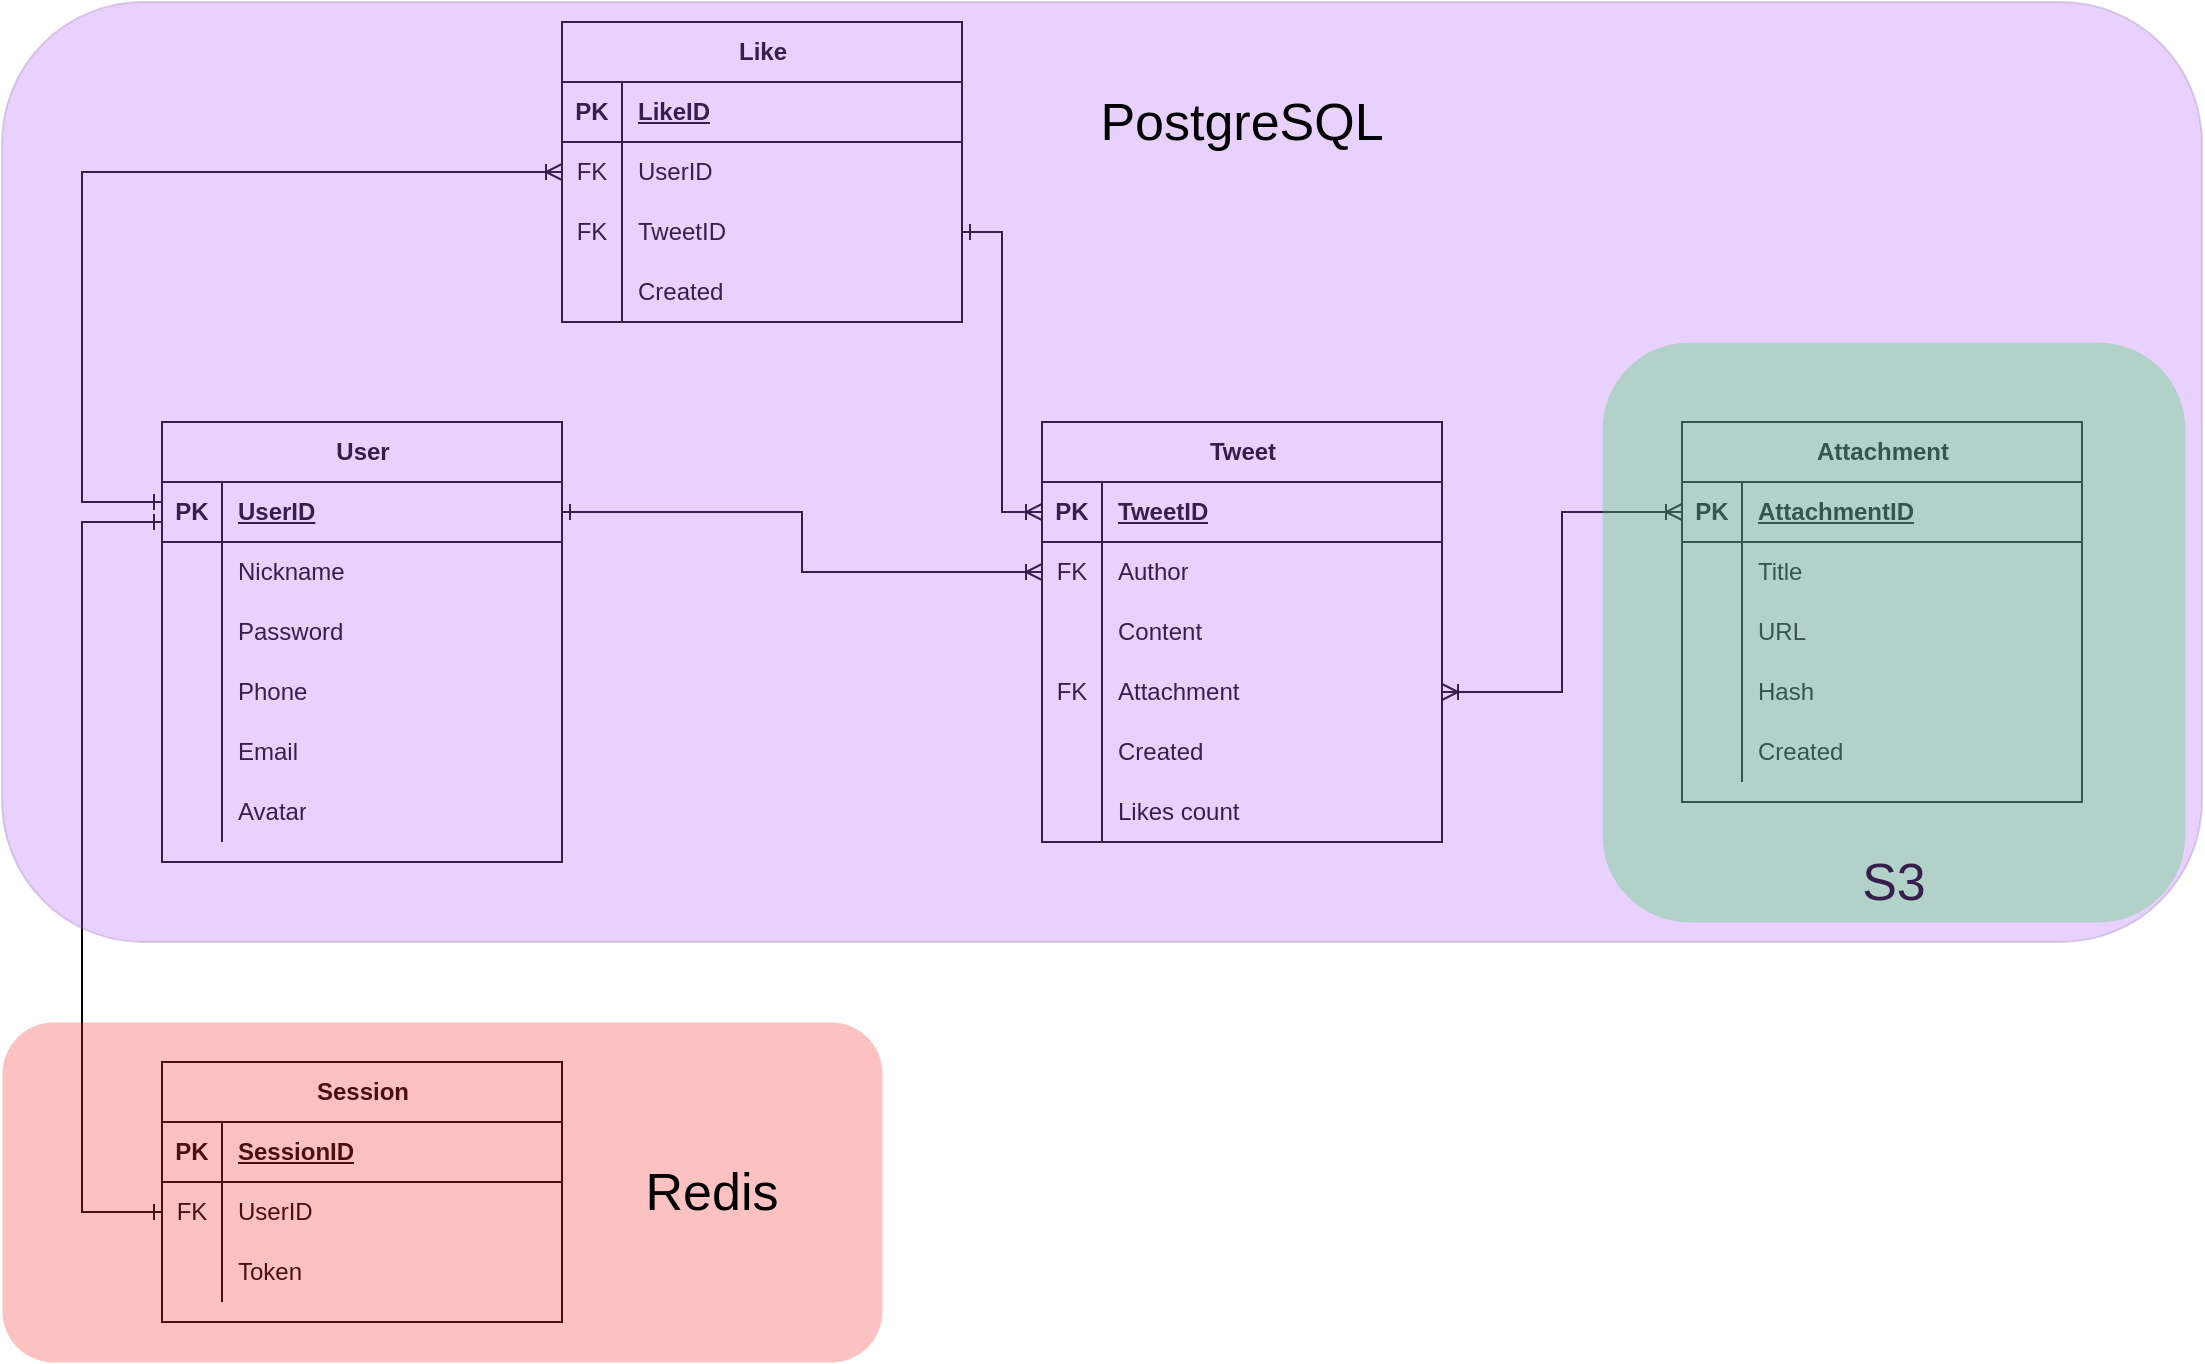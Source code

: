 <mxfile version="21.1.7" type="device" pages="2">
  <diagram name="Page-1" id="AqOe3Q0Q7HEg-Wo7nhUU">
    <mxGraphModel dx="1434" dy="699" grid="1" gridSize="10" guides="1" tooltips="1" connect="1" arrows="1" fold="1" page="1" pageScale="1" pageWidth="827" pageHeight="1169" math="0" shadow="0">
      <root>
        <mxCell id="0" />
        <mxCell id="1" parent="0" />
        <mxCell id="Vz5mIkHJS3hJFLeQVdy0-1" value="User" style="shape=table;startSize=30;container=1;collapsible=1;childLayout=tableLayout;fixedRows=1;rowLines=0;fontStyle=1;align=center;resizeLast=1;html=1;" parent="1" vertex="1">
          <mxGeometry x="80" y="400" width="200" height="220" as="geometry" />
        </mxCell>
        <mxCell id="Vz5mIkHJS3hJFLeQVdy0-2" value="" style="shape=tableRow;horizontal=0;startSize=0;swimlaneHead=0;swimlaneBody=0;fillColor=none;collapsible=0;dropTarget=0;points=[[0,0.5],[1,0.5]];portConstraint=eastwest;top=0;left=0;right=0;bottom=1;" parent="Vz5mIkHJS3hJFLeQVdy0-1" vertex="1">
          <mxGeometry y="30" width="200" height="30" as="geometry" />
        </mxCell>
        <mxCell id="Vz5mIkHJS3hJFLeQVdy0-3" value="PK" style="shape=partialRectangle;connectable=0;fillColor=none;top=0;left=0;bottom=0;right=0;fontStyle=1;overflow=hidden;whiteSpace=wrap;html=1;" parent="Vz5mIkHJS3hJFLeQVdy0-2" vertex="1">
          <mxGeometry width="30" height="30" as="geometry">
            <mxRectangle width="30" height="30" as="alternateBounds" />
          </mxGeometry>
        </mxCell>
        <mxCell id="Vz5mIkHJS3hJFLeQVdy0-4" value="UserID" style="shape=partialRectangle;connectable=0;fillColor=none;top=0;left=0;bottom=0;right=0;align=left;spacingLeft=6;fontStyle=5;overflow=hidden;whiteSpace=wrap;html=1;" parent="Vz5mIkHJS3hJFLeQVdy0-2" vertex="1">
          <mxGeometry x="30" width="170" height="30" as="geometry">
            <mxRectangle width="170" height="30" as="alternateBounds" />
          </mxGeometry>
        </mxCell>
        <mxCell id="Vz5mIkHJS3hJFLeQVdy0-5" value="" style="shape=tableRow;horizontal=0;startSize=0;swimlaneHead=0;swimlaneBody=0;fillColor=none;collapsible=0;dropTarget=0;points=[[0,0.5],[1,0.5]];portConstraint=eastwest;top=0;left=0;right=0;bottom=0;" parent="Vz5mIkHJS3hJFLeQVdy0-1" vertex="1">
          <mxGeometry y="60" width="200" height="30" as="geometry" />
        </mxCell>
        <mxCell id="Vz5mIkHJS3hJFLeQVdy0-6" value="" style="shape=partialRectangle;connectable=0;fillColor=none;top=0;left=0;bottom=0;right=0;editable=1;overflow=hidden;whiteSpace=wrap;html=1;" parent="Vz5mIkHJS3hJFLeQVdy0-5" vertex="1">
          <mxGeometry width="30" height="30" as="geometry">
            <mxRectangle width="30" height="30" as="alternateBounds" />
          </mxGeometry>
        </mxCell>
        <mxCell id="Vz5mIkHJS3hJFLeQVdy0-7" value="Nickname" style="shape=partialRectangle;connectable=0;fillColor=none;top=0;left=0;bottom=0;right=0;align=left;spacingLeft=6;overflow=hidden;whiteSpace=wrap;html=1;" parent="Vz5mIkHJS3hJFLeQVdy0-5" vertex="1">
          <mxGeometry x="30" width="170" height="30" as="geometry">
            <mxRectangle width="170" height="30" as="alternateBounds" />
          </mxGeometry>
        </mxCell>
        <mxCell id="Vz5mIkHJS3hJFLeQVdy0-8" value="" style="shape=tableRow;horizontal=0;startSize=0;swimlaneHead=0;swimlaneBody=0;fillColor=none;collapsible=0;dropTarget=0;points=[[0,0.5],[1,0.5]];portConstraint=eastwest;top=0;left=0;right=0;bottom=0;" parent="Vz5mIkHJS3hJFLeQVdy0-1" vertex="1">
          <mxGeometry y="90" width="200" height="30" as="geometry" />
        </mxCell>
        <mxCell id="Vz5mIkHJS3hJFLeQVdy0-9" value="" style="shape=partialRectangle;connectable=0;fillColor=none;top=0;left=0;bottom=0;right=0;editable=1;overflow=hidden;whiteSpace=wrap;html=1;" parent="Vz5mIkHJS3hJFLeQVdy0-8" vertex="1">
          <mxGeometry width="30" height="30" as="geometry">
            <mxRectangle width="30" height="30" as="alternateBounds" />
          </mxGeometry>
        </mxCell>
        <mxCell id="Vz5mIkHJS3hJFLeQVdy0-10" value="Password" style="shape=partialRectangle;connectable=0;fillColor=none;top=0;left=0;bottom=0;right=0;align=left;spacingLeft=6;overflow=hidden;whiteSpace=wrap;html=1;" parent="Vz5mIkHJS3hJFLeQVdy0-8" vertex="1">
          <mxGeometry x="30" width="170" height="30" as="geometry">
            <mxRectangle width="170" height="30" as="alternateBounds" />
          </mxGeometry>
        </mxCell>
        <mxCell id="Vz5mIkHJS3hJFLeQVdy0-11" value="" style="shape=tableRow;horizontal=0;startSize=0;swimlaneHead=0;swimlaneBody=0;fillColor=none;collapsible=0;dropTarget=0;points=[[0,0.5],[1,0.5]];portConstraint=eastwest;top=0;left=0;right=0;bottom=0;" parent="Vz5mIkHJS3hJFLeQVdy0-1" vertex="1">
          <mxGeometry y="120" width="200" height="30" as="geometry" />
        </mxCell>
        <mxCell id="Vz5mIkHJS3hJFLeQVdy0-12" value="" style="shape=partialRectangle;connectable=0;fillColor=none;top=0;left=0;bottom=0;right=0;editable=1;overflow=hidden;whiteSpace=wrap;html=1;" parent="Vz5mIkHJS3hJFLeQVdy0-11" vertex="1">
          <mxGeometry width="30" height="30" as="geometry">
            <mxRectangle width="30" height="30" as="alternateBounds" />
          </mxGeometry>
        </mxCell>
        <mxCell id="Vz5mIkHJS3hJFLeQVdy0-13" value="Phone" style="shape=partialRectangle;connectable=0;fillColor=none;top=0;left=0;bottom=0;right=0;align=left;spacingLeft=6;overflow=hidden;whiteSpace=wrap;html=1;" parent="Vz5mIkHJS3hJFLeQVdy0-11" vertex="1">
          <mxGeometry x="30" width="170" height="30" as="geometry">
            <mxRectangle width="170" height="30" as="alternateBounds" />
          </mxGeometry>
        </mxCell>
        <mxCell id="Vz5mIkHJS3hJFLeQVdy0-66" value="" style="shape=tableRow;horizontal=0;startSize=0;swimlaneHead=0;swimlaneBody=0;fillColor=none;collapsible=0;dropTarget=0;points=[[0,0.5],[1,0.5]];portConstraint=eastwest;top=0;left=0;right=0;bottom=0;" parent="Vz5mIkHJS3hJFLeQVdy0-1" vertex="1">
          <mxGeometry y="150" width="200" height="30" as="geometry" />
        </mxCell>
        <mxCell id="Vz5mIkHJS3hJFLeQVdy0-67" value="" style="shape=partialRectangle;connectable=0;fillColor=none;top=0;left=0;bottom=0;right=0;editable=1;overflow=hidden;whiteSpace=wrap;html=1;" parent="Vz5mIkHJS3hJFLeQVdy0-66" vertex="1">
          <mxGeometry width="30" height="30" as="geometry">
            <mxRectangle width="30" height="30" as="alternateBounds" />
          </mxGeometry>
        </mxCell>
        <mxCell id="Vz5mIkHJS3hJFLeQVdy0-68" value="Email" style="shape=partialRectangle;connectable=0;fillColor=none;top=0;left=0;bottom=0;right=0;align=left;spacingLeft=6;overflow=hidden;whiteSpace=wrap;html=1;" parent="Vz5mIkHJS3hJFLeQVdy0-66" vertex="1">
          <mxGeometry x="30" width="170" height="30" as="geometry">
            <mxRectangle width="170" height="30" as="alternateBounds" />
          </mxGeometry>
        </mxCell>
        <mxCell id="Vz5mIkHJS3hJFLeQVdy0-69" value="" style="shape=tableRow;horizontal=0;startSize=0;swimlaneHead=0;swimlaneBody=0;fillColor=none;collapsible=0;dropTarget=0;points=[[0,0.5],[1,0.5]];portConstraint=eastwest;top=0;left=0;right=0;bottom=0;" parent="Vz5mIkHJS3hJFLeQVdy0-1" vertex="1">
          <mxGeometry y="180" width="200" height="30" as="geometry" />
        </mxCell>
        <mxCell id="Vz5mIkHJS3hJFLeQVdy0-70" value="" style="shape=partialRectangle;connectable=0;fillColor=none;top=0;left=0;bottom=0;right=0;editable=1;overflow=hidden;whiteSpace=wrap;html=1;" parent="Vz5mIkHJS3hJFLeQVdy0-69" vertex="1">
          <mxGeometry width="30" height="30" as="geometry">
            <mxRectangle width="30" height="30" as="alternateBounds" />
          </mxGeometry>
        </mxCell>
        <mxCell id="Vz5mIkHJS3hJFLeQVdy0-71" value="Avatar" style="shape=partialRectangle;connectable=0;fillColor=none;top=0;left=0;bottom=0;right=0;align=left;spacingLeft=6;overflow=hidden;whiteSpace=wrap;html=1;" parent="Vz5mIkHJS3hJFLeQVdy0-69" vertex="1">
          <mxGeometry x="30" width="170" height="30" as="geometry">
            <mxRectangle width="170" height="30" as="alternateBounds" />
          </mxGeometry>
        </mxCell>
        <mxCell id="Vz5mIkHJS3hJFLeQVdy0-14" value="Tweet" style="shape=table;startSize=30;container=1;collapsible=1;childLayout=tableLayout;fixedRows=1;rowLines=0;fontStyle=1;align=center;resizeLast=1;html=1;" parent="1" vertex="1">
          <mxGeometry x="520" y="400" width="200" height="210" as="geometry" />
        </mxCell>
        <mxCell id="Vz5mIkHJS3hJFLeQVdy0-15" value="" style="shape=tableRow;horizontal=0;startSize=0;swimlaneHead=0;swimlaneBody=0;fillColor=none;collapsible=0;dropTarget=0;points=[[0,0.5],[1,0.5]];portConstraint=eastwest;top=0;left=0;right=0;bottom=1;" parent="Vz5mIkHJS3hJFLeQVdy0-14" vertex="1">
          <mxGeometry y="30" width="200" height="30" as="geometry" />
        </mxCell>
        <mxCell id="Vz5mIkHJS3hJFLeQVdy0-16" value="PK" style="shape=partialRectangle;connectable=0;fillColor=none;top=0;left=0;bottom=0;right=0;fontStyle=1;overflow=hidden;whiteSpace=wrap;html=1;" parent="Vz5mIkHJS3hJFLeQVdy0-15" vertex="1">
          <mxGeometry width="30" height="30" as="geometry">
            <mxRectangle width="30" height="30" as="alternateBounds" />
          </mxGeometry>
        </mxCell>
        <mxCell id="Vz5mIkHJS3hJFLeQVdy0-17" value="TweetID" style="shape=partialRectangle;connectable=0;fillColor=none;top=0;left=0;bottom=0;right=0;align=left;spacingLeft=6;fontStyle=5;overflow=hidden;whiteSpace=wrap;html=1;" parent="Vz5mIkHJS3hJFLeQVdy0-15" vertex="1">
          <mxGeometry x="30" width="170" height="30" as="geometry">
            <mxRectangle width="170" height="30" as="alternateBounds" />
          </mxGeometry>
        </mxCell>
        <mxCell id="Vz5mIkHJS3hJFLeQVdy0-18" value="" style="shape=tableRow;horizontal=0;startSize=0;swimlaneHead=0;swimlaneBody=0;fillColor=none;collapsible=0;dropTarget=0;points=[[0,0.5],[1,0.5]];portConstraint=eastwest;top=0;left=0;right=0;bottom=0;" parent="Vz5mIkHJS3hJFLeQVdy0-14" vertex="1">
          <mxGeometry y="60" width="200" height="30" as="geometry" />
        </mxCell>
        <mxCell id="Vz5mIkHJS3hJFLeQVdy0-19" value="FK" style="shape=partialRectangle;connectable=0;fillColor=none;top=0;left=0;bottom=0;right=0;editable=1;overflow=hidden;whiteSpace=wrap;html=1;" parent="Vz5mIkHJS3hJFLeQVdy0-18" vertex="1">
          <mxGeometry width="30" height="30" as="geometry">
            <mxRectangle width="30" height="30" as="alternateBounds" />
          </mxGeometry>
        </mxCell>
        <mxCell id="Vz5mIkHJS3hJFLeQVdy0-20" value="Author" style="shape=partialRectangle;connectable=0;fillColor=none;top=0;left=0;bottom=0;right=0;align=left;spacingLeft=6;overflow=hidden;whiteSpace=wrap;html=1;" parent="Vz5mIkHJS3hJFLeQVdy0-18" vertex="1">
          <mxGeometry x="30" width="170" height="30" as="geometry">
            <mxRectangle width="170" height="30" as="alternateBounds" />
          </mxGeometry>
        </mxCell>
        <mxCell id="Vz5mIkHJS3hJFLeQVdy0-21" value="" style="shape=tableRow;horizontal=0;startSize=0;swimlaneHead=0;swimlaneBody=0;fillColor=none;collapsible=0;dropTarget=0;points=[[0,0.5],[1,0.5]];portConstraint=eastwest;top=0;left=0;right=0;bottom=0;" parent="Vz5mIkHJS3hJFLeQVdy0-14" vertex="1">
          <mxGeometry y="90" width="200" height="30" as="geometry" />
        </mxCell>
        <mxCell id="Vz5mIkHJS3hJFLeQVdy0-22" value="" style="shape=partialRectangle;connectable=0;fillColor=none;top=0;left=0;bottom=0;right=0;editable=1;overflow=hidden;whiteSpace=wrap;html=1;" parent="Vz5mIkHJS3hJFLeQVdy0-21" vertex="1">
          <mxGeometry width="30" height="30" as="geometry">
            <mxRectangle width="30" height="30" as="alternateBounds" />
          </mxGeometry>
        </mxCell>
        <mxCell id="Vz5mIkHJS3hJFLeQVdy0-23" value="Content" style="shape=partialRectangle;connectable=0;fillColor=none;top=0;left=0;bottom=0;right=0;align=left;spacingLeft=6;overflow=hidden;whiteSpace=wrap;html=1;" parent="Vz5mIkHJS3hJFLeQVdy0-21" vertex="1">
          <mxGeometry x="30" width="170" height="30" as="geometry">
            <mxRectangle width="170" height="30" as="alternateBounds" />
          </mxGeometry>
        </mxCell>
        <mxCell id="Vz5mIkHJS3hJFLeQVdy0-24" value="" style="shape=tableRow;horizontal=0;startSize=0;swimlaneHead=0;swimlaneBody=0;fillColor=none;collapsible=0;dropTarget=0;points=[[0,0.5],[1,0.5]];portConstraint=eastwest;top=0;left=0;right=0;bottom=0;" parent="Vz5mIkHJS3hJFLeQVdy0-14" vertex="1">
          <mxGeometry y="120" width="200" height="30" as="geometry" />
        </mxCell>
        <mxCell id="Vz5mIkHJS3hJFLeQVdy0-25" value="FK" style="shape=partialRectangle;connectable=0;fillColor=none;top=0;left=0;bottom=0;right=0;editable=1;overflow=hidden;whiteSpace=wrap;html=1;" parent="Vz5mIkHJS3hJFLeQVdy0-24" vertex="1">
          <mxGeometry width="30" height="30" as="geometry">
            <mxRectangle width="30" height="30" as="alternateBounds" />
          </mxGeometry>
        </mxCell>
        <mxCell id="Vz5mIkHJS3hJFLeQVdy0-26" value="Attachment" style="shape=partialRectangle;connectable=0;fillColor=none;top=0;left=0;bottom=0;right=0;align=left;spacingLeft=6;overflow=hidden;whiteSpace=wrap;html=1;" parent="Vz5mIkHJS3hJFLeQVdy0-24" vertex="1">
          <mxGeometry x="30" width="170" height="30" as="geometry">
            <mxRectangle width="170" height="30" as="alternateBounds" />
          </mxGeometry>
        </mxCell>
        <mxCell id="Vz5mIkHJS3hJFLeQVdy0-76" value="" style="shape=tableRow;horizontal=0;startSize=0;swimlaneHead=0;swimlaneBody=0;fillColor=none;collapsible=0;dropTarget=0;points=[[0,0.5],[1,0.5]];portConstraint=eastwest;top=0;left=0;right=0;bottom=0;" parent="Vz5mIkHJS3hJFLeQVdy0-14" vertex="1">
          <mxGeometry y="150" width="200" height="30" as="geometry" />
        </mxCell>
        <mxCell id="Vz5mIkHJS3hJFLeQVdy0-77" value="" style="shape=partialRectangle;connectable=0;fillColor=none;top=0;left=0;bottom=0;right=0;editable=1;overflow=hidden;whiteSpace=wrap;html=1;" parent="Vz5mIkHJS3hJFLeQVdy0-76" vertex="1">
          <mxGeometry width="30" height="30" as="geometry">
            <mxRectangle width="30" height="30" as="alternateBounds" />
          </mxGeometry>
        </mxCell>
        <mxCell id="Vz5mIkHJS3hJFLeQVdy0-78" value="Created" style="shape=partialRectangle;connectable=0;fillColor=none;top=0;left=0;bottom=0;right=0;align=left;spacingLeft=6;overflow=hidden;whiteSpace=wrap;html=1;" parent="Vz5mIkHJS3hJFLeQVdy0-76" vertex="1">
          <mxGeometry x="30" width="170" height="30" as="geometry">
            <mxRectangle width="170" height="30" as="alternateBounds" />
          </mxGeometry>
        </mxCell>
        <mxCell id="Vz5mIkHJS3hJFLeQVdy0-79" value="" style="shape=tableRow;horizontal=0;startSize=0;swimlaneHead=0;swimlaneBody=0;fillColor=none;collapsible=0;dropTarget=0;points=[[0,0.5],[1,0.5]];portConstraint=eastwest;top=0;left=0;right=0;bottom=0;" parent="Vz5mIkHJS3hJFLeQVdy0-14" vertex="1">
          <mxGeometry y="180" width="200" height="30" as="geometry" />
        </mxCell>
        <mxCell id="Vz5mIkHJS3hJFLeQVdy0-80" value="" style="shape=partialRectangle;connectable=0;fillColor=none;top=0;left=0;bottom=0;right=0;editable=1;overflow=hidden;whiteSpace=wrap;html=1;" parent="Vz5mIkHJS3hJFLeQVdy0-79" vertex="1">
          <mxGeometry width="30" height="30" as="geometry">
            <mxRectangle width="30" height="30" as="alternateBounds" />
          </mxGeometry>
        </mxCell>
        <mxCell id="Vz5mIkHJS3hJFLeQVdy0-81" value="Likes count" style="shape=partialRectangle;connectable=0;fillColor=none;top=0;left=0;bottom=0;right=0;align=left;spacingLeft=6;overflow=hidden;whiteSpace=wrap;html=1;" parent="Vz5mIkHJS3hJFLeQVdy0-79" vertex="1">
          <mxGeometry x="30" width="170" height="30" as="geometry">
            <mxRectangle width="170" height="30" as="alternateBounds" />
          </mxGeometry>
        </mxCell>
        <mxCell id="Vz5mIkHJS3hJFLeQVdy0-27" value="Like" style="shape=table;startSize=30;container=1;collapsible=1;childLayout=tableLayout;fixedRows=1;rowLines=0;fontStyle=1;align=center;resizeLast=1;html=1;" parent="1" vertex="1">
          <mxGeometry x="280" y="200" width="200" height="150" as="geometry" />
        </mxCell>
        <mxCell id="Vz5mIkHJS3hJFLeQVdy0-28" value="" style="shape=tableRow;horizontal=0;startSize=0;swimlaneHead=0;swimlaneBody=0;fillColor=none;collapsible=0;dropTarget=0;points=[[0,0.5],[1,0.5]];portConstraint=eastwest;top=0;left=0;right=0;bottom=1;" parent="Vz5mIkHJS3hJFLeQVdy0-27" vertex="1">
          <mxGeometry y="30" width="200" height="30" as="geometry" />
        </mxCell>
        <mxCell id="Vz5mIkHJS3hJFLeQVdy0-29" value="PK" style="shape=partialRectangle;connectable=0;fillColor=none;top=0;left=0;bottom=0;right=0;fontStyle=1;overflow=hidden;whiteSpace=wrap;html=1;" parent="Vz5mIkHJS3hJFLeQVdy0-28" vertex="1">
          <mxGeometry width="30" height="30" as="geometry">
            <mxRectangle width="30" height="30" as="alternateBounds" />
          </mxGeometry>
        </mxCell>
        <mxCell id="Vz5mIkHJS3hJFLeQVdy0-30" value="LikeID" style="shape=partialRectangle;connectable=0;fillColor=none;top=0;left=0;bottom=0;right=0;align=left;spacingLeft=6;fontStyle=5;overflow=hidden;whiteSpace=wrap;html=1;" parent="Vz5mIkHJS3hJFLeQVdy0-28" vertex="1">
          <mxGeometry x="30" width="170" height="30" as="geometry">
            <mxRectangle width="170" height="30" as="alternateBounds" />
          </mxGeometry>
        </mxCell>
        <mxCell id="Vz5mIkHJS3hJFLeQVdy0-31" value="" style="shape=tableRow;horizontal=0;startSize=0;swimlaneHead=0;swimlaneBody=0;fillColor=none;collapsible=0;dropTarget=0;points=[[0,0.5],[1,0.5]];portConstraint=eastwest;top=0;left=0;right=0;bottom=0;" parent="Vz5mIkHJS3hJFLeQVdy0-27" vertex="1">
          <mxGeometry y="60" width="200" height="30" as="geometry" />
        </mxCell>
        <mxCell id="Vz5mIkHJS3hJFLeQVdy0-32" value="FK" style="shape=partialRectangle;connectable=0;fillColor=none;top=0;left=0;bottom=0;right=0;editable=1;overflow=hidden;whiteSpace=wrap;html=1;" parent="Vz5mIkHJS3hJFLeQVdy0-31" vertex="1">
          <mxGeometry width="30" height="30" as="geometry">
            <mxRectangle width="30" height="30" as="alternateBounds" />
          </mxGeometry>
        </mxCell>
        <mxCell id="Vz5mIkHJS3hJFLeQVdy0-33" value="UserID" style="shape=partialRectangle;connectable=0;fillColor=none;top=0;left=0;bottom=0;right=0;align=left;spacingLeft=6;overflow=hidden;whiteSpace=wrap;html=1;" parent="Vz5mIkHJS3hJFLeQVdy0-31" vertex="1">
          <mxGeometry x="30" width="170" height="30" as="geometry">
            <mxRectangle width="170" height="30" as="alternateBounds" />
          </mxGeometry>
        </mxCell>
        <mxCell id="Vz5mIkHJS3hJFLeQVdy0-34" value="" style="shape=tableRow;horizontal=0;startSize=0;swimlaneHead=0;swimlaneBody=0;fillColor=none;collapsible=0;dropTarget=0;points=[[0,0.5],[1,0.5]];portConstraint=eastwest;top=0;left=0;right=0;bottom=0;" parent="Vz5mIkHJS3hJFLeQVdy0-27" vertex="1">
          <mxGeometry y="90" width="200" height="30" as="geometry" />
        </mxCell>
        <mxCell id="Vz5mIkHJS3hJFLeQVdy0-35" value="FK" style="shape=partialRectangle;connectable=0;fillColor=none;top=0;left=0;bottom=0;right=0;editable=1;overflow=hidden;whiteSpace=wrap;html=1;" parent="Vz5mIkHJS3hJFLeQVdy0-34" vertex="1">
          <mxGeometry width="30" height="30" as="geometry">
            <mxRectangle width="30" height="30" as="alternateBounds" />
          </mxGeometry>
        </mxCell>
        <mxCell id="Vz5mIkHJS3hJFLeQVdy0-36" value="TweetID" style="shape=partialRectangle;connectable=0;fillColor=none;top=0;left=0;bottom=0;right=0;align=left;spacingLeft=6;overflow=hidden;whiteSpace=wrap;html=1;" parent="Vz5mIkHJS3hJFLeQVdy0-34" vertex="1">
          <mxGeometry x="30" width="170" height="30" as="geometry">
            <mxRectangle width="170" height="30" as="alternateBounds" />
          </mxGeometry>
        </mxCell>
        <mxCell id="Vz5mIkHJS3hJFLeQVdy0-37" value="" style="shape=tableRow;horizontal=0;startSize=0;swimlaneHead=0;swimlaneBody=0;fillColor=none;collapsible=0;dropTarget=0;points=[[0,0.5],[1,0.5]];portConstraint=eastwest;top=0;left=0;right=0;bottom=0;" parent="Vz5mIkHJS3hJFLeQVdy0-27" vertex="1">
          <mxGeometry y="120" width="200" height="30" as="geometry" />
        </mxCell>
        <mxCell id="Vz5mIkHJS3hJFLeQVdy0-38" value="" style="shape=partialRectangle;connectable=0;fillColor=none;top=0;left=0;bottom=0;right=0;editable=1;overflow=hidden;whiteSpace=wrap;html=1;" parent="Vz5mIkHJS3hJFLeQVdy0-37" vertex="1">
          <mxGeometry width="30" height="30" as="geometry">
            <mxRectangle width="30" height="30" as="alternateBounds" />
          </mxGeometry>
        </mxCell>
        <mxCell id="Vz5mIkHJS3hJFLeQVdy0-39" value="Created" style="shape=partialRectangle;connectable=0;fillColor=none;top=0;left=0;bottom=0;right=0;align=left;spacingLeft=6;overflow=hidden;whiteSpace=wrap;html=1;" parent="Vz5mIkHJS3hJFLeQVdy0-37" vertex="1">
          <mxGeometry x="30" width="170" height="30" as="geometry">
            <mxRectangle width="170" height="30" as="alternateBounds" />
          </mxGeometry>
        </mxCell>
        <mxCell id="Vz5mIkHJS3hJFLeQVdy0-40" value="Session" style="shape=table;startSize=30;container=1;collapsible=1;childLayout=tableLayout;fixedRows=1;rowLines=0;fontStyle=1;align=center;resizeLast=1;html=1;" parent="1" vertex="1">
          <mxGeometry x="80" y="720" width="200" height="130" as="geometry" />
        </mxCell>
        <mxCell id="Vz5mIkHJS3hJFLeQVdy0-41" value="" style="shape=tableRow;horizontal=0;startSize=0;swimlaneHead=0;swimlaneBody=0;fillColor=none;collapsible=0;dropTarget=0;points=[[0,0.5],[1,0.5]];portConstraint=eastwest;top=0;left=0;right=0;bottom=1;" parent="Vz5mIkHJS3hJFLeQVdy0-40" vertex="1">
          <mxGeometry y="30" width="200" height="30" as="geometry" />
        </mxCell>
        <mxCell id="Vz5mIkHJS3hJFLeQVdy0-42" value="PK" style="shape=partialRectangle;connectable=0;fillColor=none;top=0;left=0;bottom=0;right=0;fontStyle=1;overflow=hidden;whiteSpace=wrap;html=1;" parent="Vz5mIkHJS3hJFLeQVdy0-41" vertex="1">
          <mxGeometry width="30" height="30" as="geometry">
            <mxRectangle width="30" height="30" as="alternateBounds" />
          </mxGeometry>
        </mxCell>
        <mxCell id="Vz5mIkHJS3hJFLeQVdy0-43" value="SessionID" style="shape=partialRectangle;connectable=0;fillColor=none;top=0;left=0;bottom=0;right=0;align=left;spacingLeft=6;fontStyle=5;overflow=hidden;whiteSpace=wrap;html=1;" parent="Vz5mIkHJS3hJFLeQVdy0-41" vertex="1">
          <mxGeometry x="30" width="170" height="30" as="geometry">
            <mxRectangle width="170" height="30" as="alternateBounds" />
          </mxGeometry>
        </mxCell>
        <mxCell id="Vz5mIkHJS3hJFLeQVdy0-44" value="" style="shape=tableRow;horizontal=0;startSize=0;swimlaneHead=0;swimlaneBody=0;fillColor=none;collapsible=0;dropTarget=0;points=[[0,0.5],[1,0.5]];portConstraint=eastwest;top=0;left=0;right=0;bottom=0;" parent="Vz5mIkHJS3hJFLeQVdy0-40" vertex="1">
          <mxGeometry y="60" width="200" height="30" as="geometry" />
        </mxCell>
        <mxCell id="Vz5mIkHJS3hJFLeQVdy0-45" value="FK" style="shape=partialRectangle;connectable=0;fillColor=none;top=0;left=0;bottom=0;right=0;editable=1;overflow=hidden;whiteSpace=wrap;html=1;" parent="Vz5mIkHJS3hJFLeQVdy0-44" vertex="1">
          <mxGeometry width="30" height="30" as="geometry">
            <mxRectangle width="30" height="30" as="alternateBounds" />
          </mxGeometry>
        </mxCell>
        <mxCell id="Vz5mIkHJS3hJFLeQVdy0-46" value="UserID" style="shape=partialRectangle;connectable=0;fillColor=none;top=0;left=0;bottom=0;right=0;align=left;spacingLeft=6;overflow=hidden;whiteSpace=wrap;html=1;" parent="Vz5mIkHJS3hJFLeQVdy0-44" vertex="1">
          <mxGeometry x="30" width="170" height="30" as="geometry">
            <mxRectangle width="170" height="30" as="alternateBounds" />
          </mxGeometry>
        </mxCell>
        <mxCell id="Vz5mIkHJS3hJFLeQVdy0-47" value="" style="shape=tableRow;horizontal=0;startSize=0;swimlaneHead=0;swimlaneBody=0;fillColor=none;collapsible=0;dropTarget=0;points=[[0,0.5],[1,0.5]];portConstraint=eastwest;top=0;left=0;right=0;bottom=0;" parent="Vz5mIkHJS3hJFLeQVdy0-40" vertex="1">
          <mxGeometry y="90" width="200" height="30" as="geometry" />
        </mxCell>
        <mxCell id="Vz5mIkHJS3hJFLeQVdy0-48" value="" style="shape=partialRectangle;connectable=0;fillColor=none;top=0;left=0;bottom=0;right=0;editable=1;overflow=hidden;whiteSpace=wrap;html=1;" parent="Vz5mIkHJS3hJFLeQVdy0-47" vertex="1">
          <mxGeometry width="30" height="30" as="geometry">
            <mxRectangle width="30" height="30" as="alternateBounds" />
          </mxGeometry>
        </mxCell>
        <mxCell id="Vz5mIkHJS3hJFLeQVdy0-49" value="Token" style="shape=partialRectangle;connectable=0;fillColor=none;top=0;left=0;bottom=0;right=0;align=left;spacingLeft=6;overflow=hidden;whiteSpace=wrap;html=1;" parent="Vz5mIkHJS3hJFLeQVdy0-47" vertex="1">
          <mxGeometry x="30" width="170" height="30" as="geometry">
            <mxRectangle width="170" height="30" as="alternateBounds" />
          </mxGeometry>
        </mxCell>
        <mxCell id="Vz5mIkHJS3hJFLeQVdy0-53" value="Attachment" style="shape=table;startSize=30;container=1;collapsible=1;childLayout=tableLayout;fixedRows=1;rowLines=0;fontStyle=1;align=center;resizeLast=1;html=1;" parent="1" vertex="1">
          <mxGeometry x="840" y="400" width="200" height="190" as="geometry" />
        </mxCell>
        <mxCell id="Vz5mIkHJS3hJFLeQVdy0-54" value="" style="shape=tableRow;horizontal=0;startSize=0;swimlaneHead=0;swimlaneBody=0;fillColor=none;collapsible=0;dropTarget=0;points=[[0,0.5],[1,0.5]];portConstraint=eastwest;top=0;left=0;right=0;bottom=1;" parent="Vz5mIkHJS3hJFLeQVdy0-53" vertex="1">
          <mxGeometry y="30" width="200" height="30" as="geometry" />
        </mxCell>
        <mxCell id="Vz5mIkHJS3hJFLeQVdy0-55" value="PK" style="shape=partialRectangle;connectable=0;fillColor=none;top=0;left=0;bottom=0;right=0;fontStyle=1;overflow=hidden;whiteSpace=wrap;html=1;" parent="Vz5mIkHJS3hJFLeQVdy0-54" vertex="1">
          <mxGeometry width="30" height="30" as="geometry">
            <mxRectangle width="30" height="30" as="alternateBounds" />
          </mxGeometry>
        </mxCell>
        <mxCell id="Vz5mIkHJS3hJFLeQVdy0-56" value="AttachmentID" style="shape=partialRectangle;connectable=0;fillColor=none;top=0;left=0;bottom=0;right=0;align=left;spacingLeft=6;fontStyle=5;overflow=hidden;whiteSpace=wrap;html=1;" parent="Vz5mIkHJS3hJFLeQVdy0-54" vertex="1">
          <mxGeometry x="30" width="170" height="30" as="geometry">
            <mxRectangle width="170" height="30" as="alternateBounds" />
          </mxGeometry>
        </mxCell>
        <mxCell id="Vz5mIkHJS3hJFLeQVdy0-57" value="" style="shape=tableRow;horizontal=0;startSize=0;swimlaneHead=0;swimlaneBody=0;fillColor=none;collapsible=0;dropTarget=0;points=[[0,0.5],[1,0.5]];portConstraint=eastwest;top=0;left=0;right=0;bottom=0;" parent="Vz5mIkHJS3hJFLeQVdy0-53" vertex="1">
          <mxGeometry y="60" width="200" height="30" as="geometry" />
        </mxCell>
        <mxCell id="Vz5mIkHJS3hJFLeQVdy0-58" value="" style="shape=partialRectangle;connectable=0;fillColor=none;top=0;left=0;bottom=0;right=0;editable=1;overflow=hidden;whiteSpace=wrap;html=1;" parent="Vz5mIkHJS3hJFLeQVdy0-57" vertex="1">
          <mxGeometry width="30" height="30" as="geometry">
            <mxRectangle width="30" height="30" as="alternateBounds" />
          </mxGeometry>
        </mxCell>
        <mxCell id="Vz5mIkHJS3hJFLeQVdy0-59" value="Title" style="shape=partialRectangle;connectable=0;fillColor=none;top=0;left=0;bottom=0;right=0;align=left;spacingLeft=6;overflow=hidden;whiteSpace=wrap;html=1;" parent="Vz5mIkHJS3hJFLeQVdy0-57" vertex="1">
          <mxGeometry x="30" width="170" height="30" as="geometry">
            <mxRectangle width="170" height="30" as="alternateBounds" />
          </mxGeometry>
        </mxCell>
        <mxCell id="Vz5mIkHJS3hJFLeQVdy0-60" value="" style="shape=tableRow;horizontal=0;startSize=0;swimlaneHead=0;swimlaneBody=0;fillColor=none;collapsible=0;dropTarget=0;points=[[0,0.5],[1,0.5]];portConstraint=eastwest;top=0;left=0;right=0;bottom=0;" parent="Vz5mIkHJS3hJFLeQVdy0-53" vertex="1">
          <mxGeometry y="90" width="200" height="30" as="geometry" />
        </mxCell>
        <mxCell id="Vz5mIkHJS3hJFLeQVdy0-61" value="" style="shape=partialRectangle;connectable=0;fillColor=none;top=0;left=0;bottom=0;right=0;editable=1;overflow=hidden;whiteSpace=wrap;html=1;" parent="Vz5mIkHJS3hJFLeQVdy0-60" vertex="1">
          <mxGeometry width="30" height="30" as="geometry">
            <mxRectangle width="30" height="30" as="alternateBounds" />
          </mxGeometry>
        </mxCell>
        <mxCell id="Vz5mIkHJS3hJFLeQVdy0-62" value="URL" style="shape=partialRectangle;connectable=0;fillColor=none;top=0;left=0;bottom=0;right=0;align=left;spacingLeft=6;overflow=hidden;whiteSpace=wrap;html=1;" parent="Vz5mIkHJS3hJFLeQVdy0-60" vertex="1">
          <mxGeometry x="30" width="170" height="30" as="geometry">
            <mxRectangle width="170" height="30" as="alternateBounds" />
          </mxGeometry>
        </mxCell>
        <mxCell id="Vz5mIkHJS3hJFLeQVdy0-63" value="" style="shape=tableRow;horizontal=0;startSize=0;swimlaneHead=0;swimlaneBody=0;fillColor=none;collapsible=0;dropTarget=0;points=[[0,0.5],[1,0.5]];portConstraint=eastwest;top=0;left=0;right=0;bottom=0;" parent="Vz5mIkHJS3hJFLeQVdy0-53" vertex="1">
          <mxGeometry y="120" width="200" height="30" as="geometry" />
        </mxCell>
        <mxCell id="Vz5mIkHJS3hJFLeQVdy0-64" value="" style="shape=partialRectangle;connectable=0;fillColor=none;top=0;left=0;bottom=0;right=0;editable=1;overflow=hidden;whiteSpace=wrap;html=1;" parent="Vz5mIkHJS3hJFLeQVdy0-63" vertex="1">
          <mxGeometry width="30" height="30" as="geometry">
            <mxRectangle width="30" height="30" as="alternateBounds" />
          </mxGeometry>
        </mxCell>
        <mxCell id="Vz5mIkHJS3hJFLeQVdy0-65" value="Hash" style="shape=partialRectangle;connectable=0;fillColor=none;top=0;left=0;bottom=0;right=0;align=left;spacingLeft=6;overflow=hidden;whiteSpace=wrap;html=1;" parent="Vz5mIkHJS3hJFLeQVdy0-63" vertex="1">
          <mxGeometry x="30" width="170" height="30" as="geometry">
            <mxRectangle width="170" height="30" as="alternateBounds" />
          </mxGeometry>
        </mxCell>
        <mxCell id="Vz5mIkHJS3hJFLeQVdy0-73" value="" style="shape=tableRow;horizontal=0;startSize=0;swimlaneHead=0;swimlaneBody=0;fillColor=none;collapsible=0;dropTarget=0;points=[[0,0.5],[1,0.5]];portConstraint=eastwest;top=0;left=0;right=0;bottom=0;" parent="Vz5mIkHJS3hJFLeQVdy0-53" vertex="1">
          <mxGeometry y="150" width="200" height="30" as="geometry" />
        </mxCell>
        <mxCell id="Vz5mIkHJS3hJFLeQVdy0-74" value="" style="shape=partialRectangle;connectable=0;fillColor=none;top=0;left=0;bottom=0;right=0;editable=1;overflow=hidden;whiteSpace=wrap;html=1;" parent="Vz5mIkHJS3hJFLeQVdy0-73" vertex="1">
          <mxGeometry width="30" height="30" as="geometry">
            <mxRectangle width="30" height="30" as="alternateBounds" />
          </mxGeometry>
        </mxCell>
        <mxCell id="Vz5mIkHJS3hJFLeQVdy0-75" value="Created" style="shape=partialRectangle;connectable=0;fillColor=none;top=0;left=0;bottom=0;right=0;align=left;spacingLeft=6;overflow=hidden;whiteSpace=wrap;html=1;" parent="Vz5mIkHJS3hJFLeQVdy0-73" vertex="1">
          <mxGeometry x="30" width="170" height="30" as="geometry">
            <mxRectangle width="170" height="30" as="alternateBounds" />
          </mxGeometry>
        </mxCell>
        <mxCell id="Vz5mIkHJS3hJFLeQVdy0-85" value="" style="edgeStyle=orthogonalEdgeStyle;fontSize=12;html=1;endArrow=ERone;startArrow=ERone;rounded=0;horizontal=0;exitX=0;exitY=0.5;exitDx=0;exitDy=0;startFill=0;endFill=0;" parent="1" source="Vz5mIkHJS3hJFLeQVdy0-44" edge="1">
          <mxGeometry width="100" height="100" relative="1" as="geometry">
            <mxPoint x="20" y="770" as="sourcePoint" />
            <mxPoint x="80" y="450" as="targetPoint" />
            <Array as="points">
              <mxPoint x="40" y="795" />
              <mxPoint x="40" y="450" />
              <mxPoint x="80" y="450" />
            </Array>
          </mxGeometry>
        </mxCell>
        <mxCell id="Vz5mIkHJS3hJFLeQVdy0-87" value="" style="edgeStyle=orthogonalEdgeStyle;fontSize=12;html=1;endArrow=ERoneToMany;rounded=0;entryX=0;entryY=0.5;entryDx=0;entryDy=0;startArrow=ERone;startFill=0;exitX=0;exitY=0.333;exitDx=0;exitDy=0;exitPerimeter=0;" parent="1" source="Vz5mIkHJS3hJFLeQVdy0-2" target="Vz5mIkHJS3hJFLeQVdy0-31" edge="1">
          <mxGeometry width="100" height="100" relative="1" as="geometry">
            <mxPoint x="60" y="440" as="sourcePoint" />
            <mxPoint x="460" y="460" as="targetPoint" />
            <Array as="points">
              <mxPoint x="40" y="440" />
              <mxPoint x="40" y="275" />
            </Array>
          </mxGeometry>
        </mxCell>
        <mxCell id="Vz5mIkHJS3hJFLeQVdy0-88" value="" style="edgeStyle=orthogonalEdgeStyle;fontSize=12;html=1;endArrow=ERoneToMany;startArrow=ERone;rounded=0;exitX=1;exitY=0.5;exitDx=0;exitDy=0;entryX=0;entryY=0.5;entryDx=0;entryDy=0;startFill=0;" parent="1" source="Vz5mIkHJS3hJFLeQVdy0-2" target="Vz5mIkHJS3hJFLeQVdy0-18" edge="1">
          <mxGeometry width="100" height="100" relative="1" as="geometry">
            <mxPoint x="360" y="560" as="sourcePoint" />
            <mxPoint x="460" y="460" as="targetPoint" />
          </mxGeometry>
        </mxCell>
        <mxCell id="Vz5mIkHJS3hJFLeQVdy0-89" value="" style="edgeStyle=orthogonalEdgeStyle;fontSize=12;html=1;endArrow=ERoneToMany;startArrow=ERoneToMany;rounded=0;entryX=1;entryY=0.5;entryDx=0;entryDy=0;exitX=0;exitY=0.5;exitDx=0;exitDy=0;" parent="1" source="Vz5mIkHJS3hJFLeQVdy0-54" target="Vz5mIkHJS3hJFLeQVdy0-24" edge="1">
          <mxGeometry width="100" height="100" relative="1" as="geometry">
            <mxPoint x="360" y="560" as="sourcePoint" />
            <mxPoint x="460" y="460" as="targetPoint" />
          </mxGeometry>
        </mxCell>
        <mxCell id="Vz5mIkHJS3hJFLeQVdy0-90" value="" style="edgeStyle=orthogonalEdgeStyle;fontSize=12;html=1;endArrow=ERoneToMany;startArrow=ERone;rounded=0;exitX=1;exitY=0.5;exitDx=0;exitDy=0;entryX=0;entryY=0.5;entryDx=0;entryDy=0;startFill=0;" parent="1" source="Vz5mIkHJS3hJFLeQVdy0-34" target="Vz5mIkHJS3hJFLeQVdy0-15" edge="1">
          <mxGeometry width="100" height="100" relative="1" as="geometry">
            <mxPoint x="610" y="230" as="sourcePoint" />
            <mxPoint x="850" y="260" as="targetPoint" />
          </mxGeometry>
        </mxCell>
        <mxCell id="7ESXd6hFliLmgMyvQ8UG-1" value="" style="rounded=1;whiteSpace=wrap;html=1;fillColor=#f53232;strokeColor=none;strokeWidth=0;fillStyle=auto;opacity=30;" vertex="1" parent="1">
          <mxGeometry y="700" width="440" height="170" as="geometry" />
        </mxCell>
        <mxCell id="7ESXd6hFliLmgMyvQ8UG-4" value="&lt;font style=&quot;font-size: 26px;&quot;&gt;Redis&lt;/font&gt;" style="text;html=1;align=center;verticalAlign=middle;whiteSpace=wrap;rounded=0;fontColor=#000000;" vertex="1" parent="1">
          <mxGeometry x="310" y="765" width="90" height="40" as="geometry" />
        </mxCell>
        <mxCell id="7ESXd6hFliLmgMyvQ8UG-7" value="" style="rounded=1;whiteSpace=wrap;html=1;fillColor=#00FF00;strokeColor=none;opacity=30;strokeWidth=0;" vertex="1" parent="1">
          <mxGeometry x="800" y="360" width="291.5" height="290" as="geometry" />
        </mxCell>
        <mxCell id="7ESXd6hFliLmgMyvQ8UG-9" value="&lt;span style=&quot;font-size: 26px;&quot;&gt;S3&lt;/span&gt;" style="text;html=1;align=center;verticalAlign=middle;whiteSpace=wrap;rounded=0;fontColor=#000000;" vertex="1" parent="1">
          <mxGeometry x="900.75" y="610" width="90" height="40" as="geometry" />
        </mxCell>
        <mxCell id="7ESXd6hFliLmgMyvQ8UG-10" value="" style="rounded=1;whiteSpace=wrap;html=1;opacity=30;fillColor=#B266FF;strokeColor=#9673a6;" vertex="1" parent="1">
          <mxGeometry y="190" width="1100" height="470" as="geometry" />
        </mxCell>
        <mxCell id="7ESXd6hFliLmgMyvQ8UG-11" value="&lt;font style=&quot;font-size: 26px;&quot;&gt;PostgreSQL&lt;/font&gt;" style="text;html=1;align=center;verticalAlign=middle;whiteSpace=wrap;rounded=0;fontColor=#000000;" vertex="1" parent="1">
          <mxGeometry x="575" y="230" width="90" height="40" as="geometry" />
        </mxCell>
      </root>
    </mxGraphModel>
  </diagram>
  <diagram id="YmO9xxOVLSWg-RD5wGQi" name="Page-2">
    <mxGraphModel dx="1434" dy="699" grid="1" gridSize="10" guides="1" tooltips="1" connect="1" arrows="1" fold="1" page="1" pageScale="1" pageWidth="827" pageHeight="1169" math="0" shadow="0">
      <root>
        <mxCell id="0" />
        <mxCell id="1" parent="0" />
      </root>
    </mxGraphModel>
  </diagram>
</mxfile>
